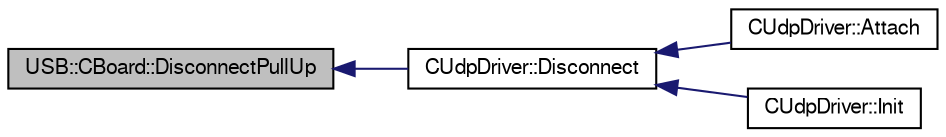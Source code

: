 digraph G
{
  bgcolor="transparent";
  edge [fontname="FreeSans",fontsize=10,labelfontname="FreeSans",labelfontsize=10];
  node [fontname="FreeSans",fontsize=10,shape=record];
  rankdir=LR;
  Node1 [label="USB::CBoard::DisconnectPullUp",height=0.2,width=0.4,color="black", fillcolor="grey75", style="filled" fontcolor="black"];
  Node1 -> Node2 [dir=back,color="midnightblue",fontsize=10,style="solid",fontname="FreeSans"];
  Node2 [label="CUdpDriver::Disconnect",height=0.2,width=0.4,color="black",URL="$class_c_udp_driver.html#a42ff5ccc0e5a31aee80d2d837ccf67f",tooltip="Disconnects the device from the USB."];
  Node2 -> Node3 [dir=back,color="midnightblue",fontsize=10,style="solid",fontname="FreeSans"];
  Node3 [label="CUdpDriver::Attach",height=0.2,width=0.4,color="black",URL="$class_c_udp_driver.html#39943265011f48c86d097afb2d1cf285",tooltip="Handles the attachment or detachment of the device to or from the USB."];
  Node2 -> Node4 [dir=back,color="midnightblue",fontsize=10,style="solid",fontname="FreeSans"];
  Node4 [label="CUdpDriver::Init",height=0.2,width=0.4,color="black",URL="$class_c_udp_driver.html#470ca17d526df70db31441ef23325dd4",tooltip="Initializes the USB API and the USB controller."];
}
